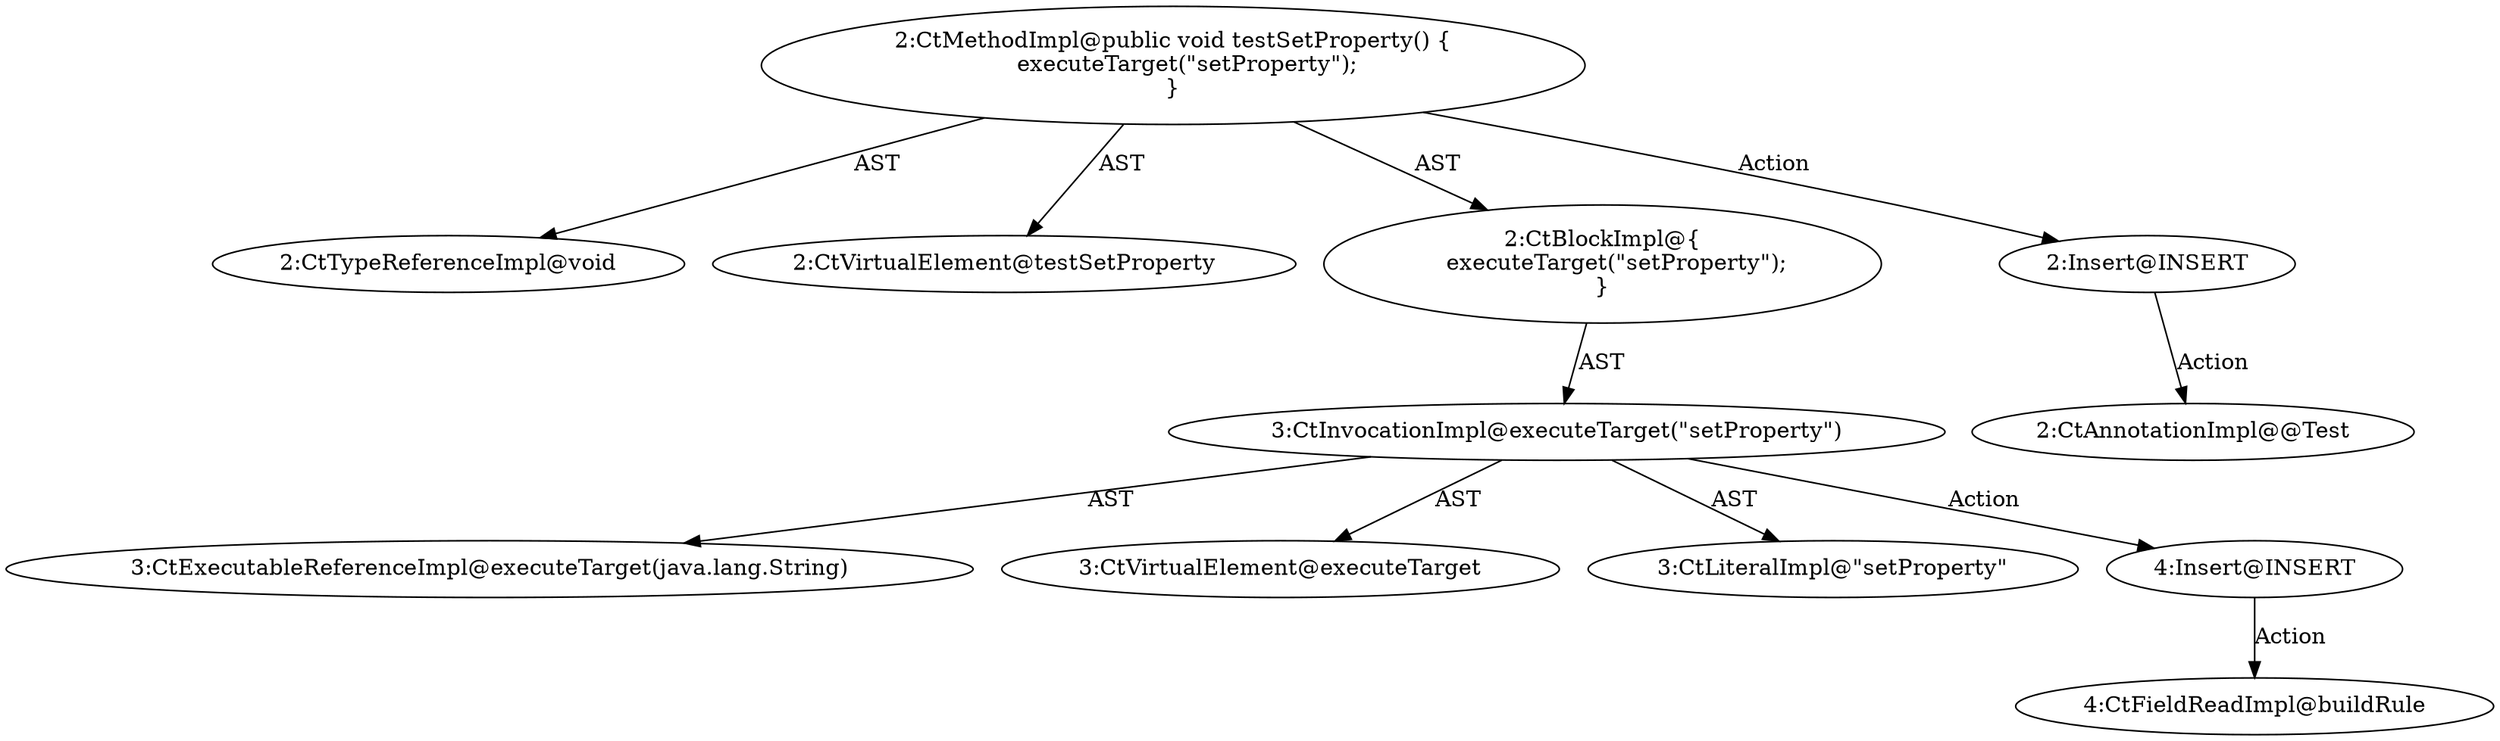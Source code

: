digraph "testSetProperty#?" {
0 [label="2:CtTypeReferenceImpl@void" shape=ellipse]
1 [label="2:CtVirtualElement@testSetProperty" shape=ellipse]
2 [label="3:CtExecutableReferenceImpl@executeTarget(java.lang.String)" shape=ellipse]
3 [label="3:CtVirtualElement@executeTarget" shape=ellipse]
4 [label="3:CtLiteralImpl@\"setProperty\"" shape=ellipse]
5 [label="3:CtInvocationImpl@executeTarget(\"setProperty\")" shape=ellipse]
6 [label="2:CtBlockImpl@\{
    executeTarget(\"setProperty\");
\}" shape=ellipse]
7 [label="2:CtMethodImpl@public void testSetProperty() \{
    executeTarget(\"setProperty\");
\}" shape=ellipse]
8 [label="2:Insert@INSERT" shape=ellipse]
9 [label="2:CtAnnotationImpl@@Test" shape=ellipse]
10 [label="4:Insert@INSERT" shape=ellipse]
11 [label="4:CtFieldReadImpl@buildRule" shape=ellipse]
5 -> 3 [label="AST"];
5 -> 2 [label="AST"];
5 -> 4 [label="AST"];
5 -> 10 [label="Action"];
6 -> 5 [label="AST"];
7 -> 1 [label="AST"];
7 -> 0 [label="AST"];
7 -> 6 [label="AST"];
7 -> 8 [label="Action"];
8 -> 9 [label="Action"];
10 -> 11 [label="Action"];
}